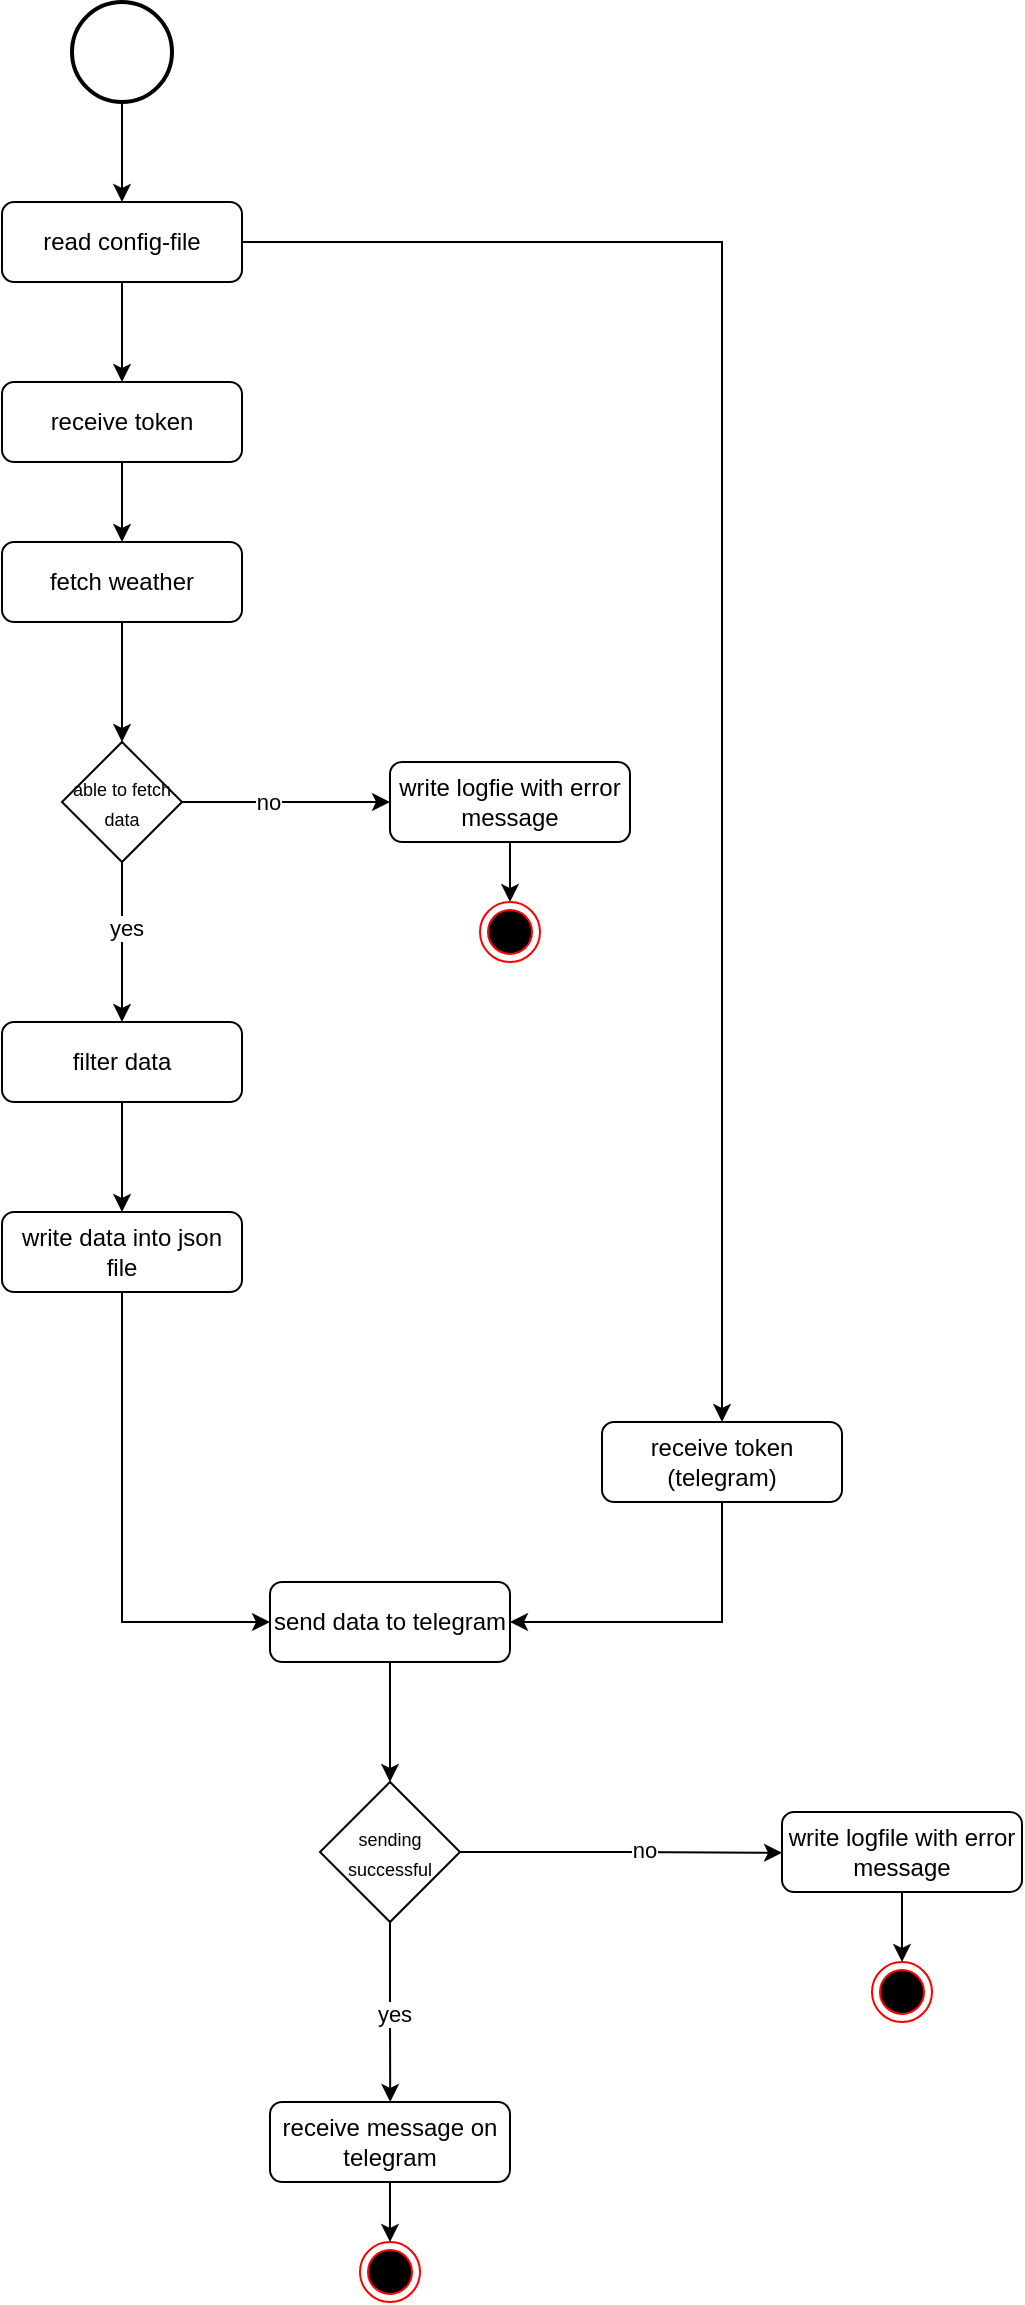 <mxfile version="21.5.2" type="device">
  <diagram id="C5RBs43oDa-KdzZeNtuy" name="Page-1">
    <mxGraphModel dx="1423" dy="1988" grid="1" gridSize="10" guides="1" tooltips="1" connect="1" arrows="1" fold="1" page="1" pageScale="1" pageWidth="827" pageHeight="1169" math="0" shadow="0">
      <root>
        <mxCell id="WIyWlLk6GJQsqaUBKTNV-0" />
        <mxCell id="WIyWlLk6GJQsqaUBKTNV-1" parent="WIyWlLk6GJQsqaUBKTNV-0" />
        <mxCell id="e7EVhTo1MgcHuX94WRJn-1" style="edgeStyle=orthogonalEdgeStyle;rounded=0;orthogonalLoop=1;jettySize=auto;html=1;exitX=0.5;exitY=1;exitDx=0;exitDy=0;" edge="1" parent="WIyWlLk6GJQsqaUBKTNV-1" source="WIyWlLk6GJQsqaUBKTNV-3" target="WIyWlLk6GJQsqaUBKTNV-7">
          <mxGeometry relative="1" as="geometry" />
        </mxCell>
        <mxCell id="WIyWlLk6GJQsqaUBKTNV-3" value="read config-file" style="rounded=1;whiteSpace=wrap;html=1;fontSize=12;glass=0;strokeWidth=1;shadow=0;" parent="WIyWlLk6GJQsqaUBKTNV-1" vertex="1">
          <mxGeometry x="160" y="80" width="120" height="40" as="geometry" />
        </mxCell>
        <mxCell id="e7EVhTo1MgcHuX94WRJn-0" style="edgeStyle=orthogonalEdgeStyle;rounded=0;orthogonalLoop=1;jettySize=auto;html=1;exitX=0.5;exitY=1;exitDx=0;exitDy=0;entryX=0.5;entryY=0;entryDx=0;entryDy=0;" edge="1" parent="WIyWlLk6GJQsqaUBKTNV-1" source="WIyWlLk6GJQsqaUBKTNV-7" target="WIyWlLk6GJQsqaUBKTNV-12">
          <mxGeometry relative="1" as="geometry" />
        </mxCell>
        <mxCell id="WIyWlLk6GJQsqaUBKTNV-7" value="receive token" style="rounded=1;whiteSpace=wrap;html=1;fontSize=12;glass=0;strokeWidth=1;shadow=0;" parent="WIyWlLk6GJQsqaUBKTNV-1" vertex="1">
          <mxGeometry x="160" y="170" width="120" height="40" as="geometry" />
        </mxCell>
        <mxCell id="e7EVhTo1MgcHuX94WRJn-38" style="edgeStyle=orthogonalEdgeStyle;rounded=0;orthogonalLoop=1;jettySize=auto;html=1;exitX=0.5;exitY=1;exitDx=0;exitDy=0;entryX=0.5;entryY=0;entryDx=0;entryDy=0;" edge="1" parent="WIyWlLk6GJQsqaUBKTNV-1" source="WIyWlLk6GJQsqaUBKTNV-11" target="e7EVhTo1MgcHuX94WRJn-37">
          <mxGeometry relative="1" as="geometry" />
        </mxCell>
        <mxCell id="WIyWlLk6GJQsqaUBKTNV-11" value="write logfie with error message" style="rounded=1;whiteSpace=wrap;html=1;fontSize=12;glass=0;strokeWidth=1;shadow=0;" parent="WIyWlLk6GJQsqaUBKTNV-1" vertex="1">
          <mxGeometry x="354" y="360" width="120" height="40" as="geometry" />
        </mxCell>
        <mxCell id="e7EVhTo1MgcHuX94WRJn-3" style="edgeStyle=orthogonalEdgeStyle;rounded=0;orthogonalLoop=1;jettySize=auto;html=1;exitX=0.5;exitY=1;exitDx=0;exitDy=0;entryX=0.5;entryY=0;entryDx=0;entryDy=0;" edge="1" parent="WIyWlLk6GJQsqaUBKTNV-1" source="WIyWlLk6GJQsqaUBKTNV-12" target="e7EVhTo1MgcHuX94WRJn-2">
          <mxGeometry relative="1" as="geometry" />
        </mxCell>
        <mxCell id="WIyWlLk6GJQsqaUBKTNV-12" value="fetch weather" style="rounded=1;whiteSpace=wrap;html=1;fontSize=12;glass=0;strokeWidth=1;shadow=0;" parent="WIyWlLk6GJQsqaUBKTNV-1" vertex="1">
          <mxGeometry x="160" y="250" width="120" height="40" as="geometry" />
        </mxCell>
        <mxCell id="e7EVhTo1MgcHuX94WRJn-4" style="edgeStyle=orthogonalEdgeStyle;rounded=0;orthogonalLoop=1;jettySize=auto;html=1;exitX=1;exitY=0.5;exitDx=0;exitDy=0;entryX=0;entryY=0.5;entryDx=0;entryDy=0;" edge="1" parent="WIyWlLk6GJQsqaUBKTNV-1" source="e7EVhTo1MgcHuX94WRJn-2" target="WIyWlLk6GJQsqaUBKTNV-11">
          <mxGeometry relative="1" as="geometry">
            <mxPoint x="370" y="360" as="targetPoint" />
          </mxGeometry>
        </mxCell>
        <mxCell id="e7EVhTo1MgcHuX94WRJn-5" value="no" style="edgeLabel;html=1;align=center;verticalAlign=middle;resizable=0;points=[];" vertex="1" connectable="0" parent="e7EVhTo1MgcHuX94WRJn-4">
          <mxGeometry x="-0.175" relative="1" as="geometry">
            <mxPoint as="offset" />
          </mxGeometry>
        </mxCell>
        <mxCell id="e7EVhTo1MgcHuX94WRJn-6" style="edgeStyle=orthogonalEdgeStyle;rounded=0;orthogonalLoop=1;jettySize=auto;html=1;exitX=0.5;exitY=1;exitDx=0;exitDy=0;" edge="1" parent="WIyWlLk6GJQsqaUBKTNV-1" source="e7EVhTo1MgcHuX94WRJn-2">
          <mxGeometry relative="1" as="geometry">
            <mxPoint x="220" y="490" as="targetPoint" />
          </mxGeometry>
        </mxCell>
        <mxCell id="e7EVhTo1MgcHuX94WRJn-7" value="yes" style="edgeLabel;html=1;align=center;verticalAlign=middle;resizable=0;points=[];" vertex="1" connectable="0" parent="e7EVhTo1MgcHuX94WRJn-6">
          <mxGeometry x="-0.19" y="2" relative="1" as="geometry">
            <mxPoint as="offset" />
          </mxGeometry>
        </mxCell>
        <mxCell id="e7EVhTo1MgcHuX94WRJn-2" value="&lt;font style=&quot;font-size: 9px;&quot;&gt;able to fetch data&lt;/font&gt;" style="rhombus;whiteSpace=wrap;html=1;" vertex="1" parent="WIyWlLk6GJQsqaUBKTNV-1">
          <mxGeometry x="190" y="350" width="60" height="60" as="geometry" />
        </mxCell>
        <mxCell id="e7EVhTo1MgcHuX94WRJn-10" style="edgeStyle=orthogonalEdgeStyle;rounded=0;orthogonalLoop=1;jettySize=auto;html=1;exitX=0.5;exitY=1;exitDx=0;exitDy=0;entryX=0.5;entryY=0;entryDx=0;entryDy=0;" edge="1" parent="WIyWlLk6GJQsqaUBKTNV-1" source="e7EVhTo1MgcHuX94WRJn-8" target="e7EVhTo1MgcHuX94WRJn-9">
          <mxGeometry relative="1" as="geometry" />
        </mxCell>
        <mxCell id="e7EVhTo1MgcHuX94WRJn-8" value="filter data" style="rounded=1;whiteSpace=wrap;html=1;fontSize=12;glass=0;strokeWidth=1;shadow=0;" vertex="1" parent="WIyWlLk6GJQsqaUBKTNV-1">
          <mxGeometry x="160" y="490" width="120" height="40" as="geometry" />
        </mxCell>
        <mxCell id="e7EVhTo1MgcHuX94WRJn-19" style="edgeStyle=orthogonalEdgeStyle;rounded=0;orthogonalLoop=1;jettySize=auto;html=1;exitX=0.5;exitY=1;exitDx=0;exitDy=0;entryX=0;entryY=0.5;entryDx=0;entryDy=0;" edge="1" parent="WIyWlLk6GJQsqaUBKTNV-1" source="e7EVhTo1MgcHuX94WRJn-9" target="e7EVhTo1MgcHuX94WRJn-18">
          <mxGeometry relative="1" as="geometry" />
        </mxCell>
        <mxCell id="e7EVhTo1MgcHuX94WRJn-9" value="write data into json file" style="rounded=1;whiteSpace=wrap;html=1;fontSize=12;glass=0;strokeWidth=1;shadow=0;" vertex="1" parent="WIyWlLk6GJQsqaUBKTNV-1">
          <mxGeometry x="160" y="585" width="120" height="40" as="geometry" />
        </mxCell>
        <mxCell id="e7EVhTo1MgcHuX94WRJn-14" value="" style="edgeStyle=orthogonalEdgeStyle;rounded=0;orthogonalLoop=1;jettySize=auto;html=1;exitX=1;exitY=0.5;exitDx=0;exitDy=0;" edge="1" parent="WIyWlLk6GJQsqaUBKTNV-1" source="WIyWlLk6GJQsqaUBKTNV-3" target="e7EVhTo1MgcHuX94WRJn-13">
          <mxGeometry relative="1" as="geometry">
            <mxPoint x="600" y="650" as="targetPoint" />
            <mxPoint x="280" y="100" as="sourcePoint" />
          </mxGeometry>
        </mxCell>
        <mxCell id="e7EVhTo1MgcHuX94WRJn-20" style="edgeStyle=orthogonalEdgeStyle;rounded=0;orthogonalLoop=1;jettySize=auto;html=1;exitX=0.5;exitY=1;exitDx=0;exitDy=0;entryX=1;entryY=0.5;entryDx=0;entryDy=0;" edge="1" parent="WIyWlLk6GJQsqaUBKTNV-1" source="e7EVhTo1MgcHuX94WRJn-13" target="e7EVhTo1MgcHuX94WRJn-18">
          <mxGeometry relative="1" as="geometry" />
        </mxCell>
        <mxCell id="e7EVhTo1MgcHuX94WRJn-13" value="receive token (telegram)" style="rounded=1;whiteSpace=wrap;html=1;fontSize=12;glass=0;strokeWidth=1;shadow=0;" vertex="1" parent="WIyWlLk6GJQsqaUBKTNV-1">
          <mxGeometry x="460" y="690" width="120" height="40" as="geometry" />
        </mxCell>
        <mxCell id="e7EVhTo1MgcHuX94WRJn-22" style="edgeStyle=orthogonalEdgeStyle;rounded=0;orthogonalLoop=1;jettySize=auto;html=1;exitX=1;exitY=0.5;exitDx=0;exitDy=0;" edge="1" parent="WIyWlLk6GJQsqaUBKTNV-1" source="e7EVhTo1MgcHuX94WRJn-16">
          <mxGeometry relative="1" as="geometry">
            <mxPoint x="550" y="905.421" as="targetPoint" />
          </mxGeometry>
        </mxCell>
        <mxCell id="e7EVhTo1MgcHuX94WRJn-23" value="no" style="edgeLabel;html=1;align=center;verticalAlign=middle;resizable=0;points=[];" vertex="1" connectable="0" parent="e7EVhTo1MgcHuX94WRJn-22">
          <mxGeometry x="0.151" y="2" relative="1" as="geometry">
            <mxPoint as="offset" />
          </mxGeometry>
        </mxCell>
        <mxCell id="e7EVhTo1MgcHuX94WRJn-25" style="edgeStyle=orthogonalEdgeStyle;rounded=0;orthogonalLoop=1;jettySize=auto;html=1;exitX=0.5;exitY=1;exitDx=0;exitDy=0;" edge="1" parent="WIyWlLk6GJQsqaUBKTNV-1" source="e7EVhTo1MgcHuX94WRJn-16">
          <mxGeometry relative="1" as="geometry">
            <mxPoint x="354.105" y="1030" as="targetPoint" />
          </mxGeometry>
        </mxCell>
        <mxCell id="e7EVhTo1MgcHuX94WRJn-26" value="yes" style="edgeLabel;html=1;align=center;verticalAlign=middle;resizable=0;points=[];" vertex="1" connectable="0" parent="e7EVhTo1MgcHuX94WRJn-25">
          <mxGeometry x="0.021" y="1" relative="1" as="geometry">
            <mxPoint as="offset" />
          </mxGeometry>
        </mxCell>
        <mxCell id="e7EVhTo1MgcHuX94WRJn-16" value="&lt;font style=&quot;font-size: 9px;&quot;&gt;sending successful&lt;/font&gt;" style="rhombus;whiteSpace=wrap;html=1;" vertex="1" parent="WIyWlLk6GJQsqaUBKTNV-1">
          <mxGeometry x="319" y="870" width="70" height="70" as="geometry" />
        </mxCell>
        <mxCell id="e7EVhTo1MgcHuX94WRJn-21" style="edgeStyle=orthogonalEdgeStyle;rounded=0;orthogonalLoop=1;jettySize=auto;html=1;exitX=0.5;exitY=1;exitDx=0;exitDy=0;" edge="1" parent="WIyWlLk6GJQsqaUBKTNV-1" source="e7EVhTo1MgcHuX94WRJn-18" target="e7EVhTo1MgcHuX94WRJn-16">
          <mxGeometry relative="1" as="geometry" />
        </mxCell>
        <mxCell id="e7EVhTo1MgcHuX94WRJn-18" value="send data to telegram" style="rounded=1;whiteSpace=wrap;html=1;fontSize=12;glass=0;strokeWidth=1;shadow=0;" vertex="1" parent="WIyWlLk6GJQsqaUBKTNV-1">
          <mxGeometry x="294" y="770" width="120" height="40" as="geometry" />
        </mxCell>
        <mxCell id="e7EVhTo1MgcHuX94WRJn-36" style="edgeStyle=orthogonalEdgeStyle;rounded=0;orthogonalLoop=1;jettySize=auto;html=1;exitX=0.5;exitY=1;exitDx=0;exitDy=0;entryX=0.5;entryY=0;entryDx=0;entryDy=0;" edge="1" parent="WIyWlLk6GJQsqaUBKTNV-1" source="e7EVhTo1MgcHuX94WRJn-24" target="e7EVhTo1MgcHuX94WRJn-32">
          <mxGeometry relative="1" as="geometry" />
        </mxCell>
        <mxCell id="e7EVhTo1MgcHuX94WRJn-24" value="write logfile with error message" style="rounded=1;whiteSpace=wrap;html=1;fontSize=12;glass=0;strokeWidth=1;shadow=0;" vertex="1" parent="WIyWlLk6GJQsqaUBKTNV-1">
          <mxGeometry x="550" y="885" width="120" height="40" as="geometry" />
        </mxCell>
        <mxCell id="e7EVhTo1MgcHuX94WRJn-31" style="edgeStyle=orthogonalEdgeStyle;rounded=0;orthogonalLoop=1;jettySize=auto;html=1;exitX=0.5;exitY=1;exitDx=0;exitDy=0;entryX=0.5;entryY=0;entryDx=0;entryDy=0;" edge="1" parent="WIyWlLk6GJQsqaUBKTNV-1" source="e7EVhTo1MgcHuX94WRJn-27" target="e7EVhTo1MgcHuX94WRJn-30">
          <mxGeometry relative="1" as="geometry" />
        </mxCell>
        <mxCell id="e7EVhTo1MgcHuX94WRJn-27" value="receive message on telegram" style="rounded=1;whiteSpace=wrap;html=1;fontSize=12;glass=0;strokeWidth=1;shadow=0;" vertex="1" parent="WIyWlLk6GJQsqaUBKTNV-1">
          <mxGeometry x="294" y="1030" width="120" height="40" as="geometry" />
        </mxCell>
        <mxCell id="e7EVhTo1MgcHuX94WRJn-29" style="edgeStyle=orthogonalEdgeStyle;rounded=0;orthogonalLoop=1;jettySize=auto;html=1;exitX=0.5;exitY=1;exitDx=0;exitDy=0;exitPerimeter=0;" edge="1" parent="WIyWlLk6GJQsqaUBKTNV-1" source="e7EVhTo1MgcHuX94WRJn-28" target="WIyWlLk6GJQsqaUBKTNV-3">
          <mxGeometry relative="1" as="geometry" />
        </mxCell>
        <mxCell id="e7EVhTo1MgcHuX94WRJn-28" value="" style="strokeWidth=2;html=1;shape=mxgraph.flowchart.start_2;whiteSpace=wrap;" vertex="1" parent="WIyWlLk6GJQsqaUBKTNV-1">
          <mxGeometry x="195" y="-20" width="50" height="50" as="geometry" />
        </mxCell>
        <mxCell id="e7EVhTo1MgcHuX94WRJn-30" value="" style="ellipse;html=1;shape=endState;fillColor=#000000;strokeColor=#ff0000;" vertex="1" parent="WIyWlLk6GJQsqaUBKTNV-1">
          <mxGeometry x="339" y="1100" width="30" height="30" as="geometry" />
        </mxCell>
        <mxCell id="e7EVhTo1MgcHuX94WRJn-32" value="" style="ellipse;html=1;shape=endState;fillColor=#000000;strokeColor=#ff0000;" vertex="1" parent="WIyWlLk6GJQsqaUBKTNV-1">
          <mxGeometry x="595" y="960" width="30" height="30" as="geometry" />
        </mxCell>
        <mxCell id="e7EVhTo1MgcHuX94WRJn-37" value="" style="ellipse;html=1;shape=endState;fillColor=#000000;strokeColor=#ff0000;" vertex="1" parent="WIyWlLk6GJQsqaUBKTNV-1">
          <mxGeometry x="399" y="430" width="30" height="30" as="geometry" />
        </mxCell>
      </root>
    </mxGraphModel>
  </diagram>
</mxfile>
